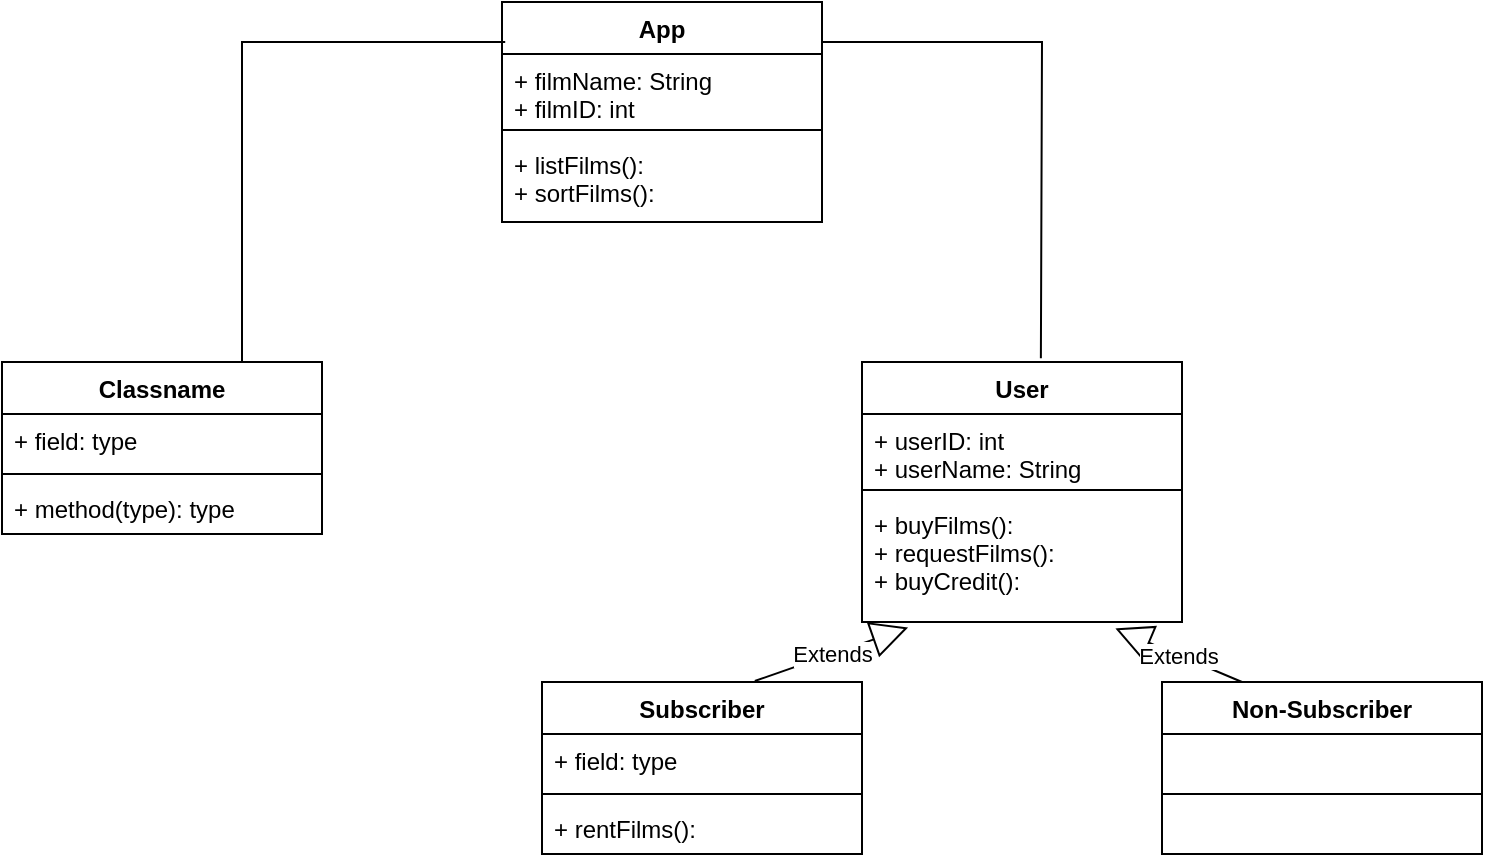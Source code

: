 <mxfile version="16.2.4" type="github">
  <diagram id="qiEBtM8c6WKFINXhQ_-S" name="Page-1">
    <mxGraphModel dx="5302" dy="1683" grid="1" gridSize="10" guides="1" tooltips="1" connect="1" arrows="1" fold="1" page="1" pageScale="1" pageWidth="850" pageHeight="1100" math="0" shadow="0">
      <root>
        <mxCell id="0" />
        <mxCell id="1" parent="0" />
        <mxCell id="bv5jGZ5BF9qDTPSGGczE-1" value="App" style="swimlane;fontStyle=1;align=center;verticalAlign=top;childLayout=stackLayout;horizontal=1;startSize=26;horizontalStack=0;resizeParent=1;resizeParentMax=0;resizeLast=0;collapsible=1;marginBottom=0;" parent="1" vertex="1">
          <mxGeometry x="-3910" y="-810" width="160" height="110" as="geometry" />
        </mxCell>
        <mxCell id="bv5jGZ5BF9qDTPSGGczE-2" value="+ filmName: String&#xa;+ filmID: int" style="text;strokeColor=none;fillColor=none;align=left;verticalAlign=top;spacingLeft=4;spacingRight=4;overflow=hidden;rotatable=0;points=[[0,0.5],[1,0.5]];portConstraint=eastwest;" parent="bv5jGZ5BF9qDTPSGGczE-1" vertex="1">
          <mxGeometry y="26" width="160" height="34" as="geometry" />
        </mxCell>
        <mxCell id="bv5jGZ5BF9qDTPSGGczE-3" value="" style="line;strokeWidth=1;fillColor=none;align=left;verticalAlign=middle;spacingTop=-1;spacingLeft=3;spacingRight=3;rotatable=0;labelPosition=right;points=[];portConstraint=eastwest;" parent="bv5jGZ5BF9qDTPSGGczE-1" vertex="1">
          <mxGeometry y="60" width="160" height="8" as="geometry" />
        </mxCell>
        <mxCell id="bv5jGZ5BF9qDTPSGGczE-4" value="+ listFilms():&#xa;+ sortFilms():" style="text;strokeColor=none;fillColor=none;align=left;verticalAlign=top;spacingLeft=4;spacingRight=4;overflow=hidden;rotatable=0;points=[[0,0.5],[1,0.5]];portConstraint=eastwest;" parent="bv5jGZ5BF9qDTPSGGczE-1" vertex="1">
          <mxGeometry y="68" width="160" height="42" as="geometry" />
        </mxCell>
        <mxCell id="bv5jGZ5BF9qDTPSGGczE-5" value="Classname" style="swimlane;fontStyle=1;align=center;verticalAlign=top;childLayout=stackLayout;horizontal=1;startSize=26;horizontalStack=0;resizeParent=1;resizeParentMax=0;resizeLast=0;collapsible=1;marginBottom=0;" parent="1" vertex="1">
          <mxGeometry x="-4160" y="-630" width="160" height="86" as="geometry" />
        </mxCell>
        <mxCell id="bv5jGZ5BF9qDTPSGGczE-6" value="+ field: type" style="text;strokeColor=none;fillColor=none;align=left;verticalAlign=top;spacingLeft=4;spacingRight=4;overflow=hidden;rotatable=0;points=[[0,0.5],[1,0.5]];portConstraint=eastwest;" parent="bv5jGZ5BF9qDTPSGGczE-5" vertex="1">
          <mxGeometry y="26" width="160" height="26" as="geometry" />
        </mxCell>
        <mxCell id="bv5jGZ5BF9qDTPSGGczE-7" value="" style="line;strokeWidth=1;fillColor=none;align=left;verticalAlign=middle;spacingTop=-1;spacingLeft=3;spacingRight=3;rotatable=0;labelPosition=right;points=[];portConstraint=eastwest;" parent="bv5jGZ5BF9qDTPSGGczE-5" vertex="1">
          <mxGeometry y="52" width="160" height="8" as="geometry" />
        </mxCell>
        <mxCell id="bv5jGZ5BF9qDTPSGGczE-8" value="+ method(type): type" style="text;strokeColor=none;fillColor=none;align=left;verticalAlign=top;spacingLeft=4;spacingRight=4;overflow=hidden;rotatable=0;points=[[0,0.5],[1,0.5]];portConstraint=eastwest;" parent="bv5jGZ5BF9qDTPSGGczE-5" vertex="1">
          <mxGeometry y="60" width="160" height="26" as="geometry" />
        </mxCell>
        <mxCell id="bv5jGZ5BF9qDTPSGGczE-9" value="User" style="swimlane;fontStyle=1;align=center;verticalAlign=top;childLayout=stackLayout;horizontal=1;startSize=26;horizontalStack=0;resizeParent=1;resizeParentMax=0;resizeLast=0;collapsible=1;marginBottom=0;" parent="1" vertex="1">
          <mxGeometry x="-3730" y="-630" width="160" height="130" as="geometry" />
        </mxCell>
        <mxCell id="bv5jGZ5BF9qDTPSGGczE-10" value="+ userID: int&#xa;+ userName: String" style="text;strokeColor=none;fillColor=none;align=left;verticalAlign=top;spacingLeft=4;spacingRight=4;overflow=hidden;rotatable=0;points=[[0,0.5],[1,0.5]];portConstraint=eastwest;" parent="bv5jGZ5BF9qDTPSGGczE-9" vertex="1">
          <mxGeometry y="26" width="160" height="34" as="geometry" />
        </mxCell>
        <mxCell id="bv5jGZ5BF9qDTPSGGczE-11" value="" style="line;strokeWidth=1;fillColor=none;align=left;verticalAlign=middle;spacingTop=-1;spacingLeft=3;spacingRight=3;rotatable=0;labelPosition=right;points=[];portConstraint=eastwest;" parent="bv5jGZ5BF9qDTPSGGczE-9" vertex="1">
          <mxGeometry y="60" width="160" height="8" as="geometry" />
        </mxCell>
        <mxCell id="bv5jGZ5BF9qDTPSGGczE-12" value="+ buyFilms():&#xa;+ requestFilms():&#xa;+ buyCredit():" style="text;strokeColor=none;fillColor=none;align=left;verticalAlign=top;spacingLeft=4;spacingRight=4;overflow=hidden;rotatable=0;points=[[0,0.5],[1,0.5]];portConstraint=eastwest;" parent="bv5jGZ5BF9qDTPSGGczE-9" vertex="1">
          <mxGeometry y="68" width="160" height="62" as="geometry" />
        </mxCell>
        <mxCell id="bv5jGZ5BF9qDTPSGGczE-13" value="Subscriber" style="swimlane;fontStyle=1;align=center;verticalAlign=top;childLayout=stackLayout;horizontal=1;startSize=26;horizontalStack=0;resizeParent=1;resizeParentMax=0;resizeLast=0;collapsible=1;marginBottom=0;" parent="1" vertex="1">
          <mxGeometry x="-3890" y="-470" width="160" height="86" as="geometry" />
        </mxCell>
        <mxCell id="bv5jGZ5BF9qDTPSGGczE-14" value="+ field: type" style="text;strokeColor=none;fillColor=none;align=left;verticalAlign=top;spacingLeft=4;spacingRight=4;overflow=hidden;rotatable=0;points=[[0,0.5],[1,0.5]];portConstraint=eastwest;" parent="bv5jGZ5BF9qDTPSGGczE-13" vertex="1">
          <mxGeometry y="26" width="160" height="26" as="geometry" />
        </mxCell>
        <mxCell id="bv5jGZ5BF9qDTPSGGczE-15" value="" style="line;strokeWidth=1;fillColor=none;align=left;verticalAlign=middle;spacingTop=-1;spacingLeft=3;spacingRight=3;rotatable=0;labelPosition=right;points=[];portConstraint=eastwest;" parent="bv5jGZ5BF9qDTPSGGczE-13" vertex="1">
          <mxGeometry y="52" width="160" height="8" as="geometry" />
        </mxCell>
        <mxCell id="bv5jGZ5BF9qDTPSGGczE-16" value="+ rentFilms():" style="text;strokeColor=none;fillColor=none;align=left;verticalAlign=top;spacingLeft=4;spacingRight=4;overflow=hidden;rotatable=0;points=[[0,0.5],[1,0.5]];portConstraint=eastwest;" parent="bv5jGZ5BF9qDTPSGGczE-13" vertex="1">
          <mxGeometry y="60" width="160" height="26" as="geometry" />
        </mxCell>
        <mxCell id="bv5jGZ5BF9qDTPSGGczE-17" value="Non-Subscriber" style="swimlane;fontStyle=1;align=center;verticalAlign=top;childLayout=stackLayout;horizontal=1;startSize=26;horizontalStack=0;resizeParent=1;resizeParentMax=0;resizeLast=0;collapsible=1;marginBottom=0;" parent="1" vertex="1">
          <mxGeometry x="-3580" y="-470" width="160" height="86" as="geometry" />
        </mxCell>
        <mxCell id="bv5jGZ5BF9qDTPSGGczE-18" value=" " style="text;strokeColor=none;fillColor=none;align=left;verticalAlign=top;spacingLeft=4;spacingRight=4;overflow=hidden;rotatable=0;points=[[0,0.5],[1,0.5]];portConstraint=eastwest;" parent="bv5jGZ5BF9qDTPSGGczE-17" vertex="1">
          <mxGeometry y="26" width="160" height="26" as="geometry" />
        </mxCell>
        <mxCell id="bv5jGZ5BF9qDTPSGGczE-19" value="" style="line;strokeWidth=1;fillColor=none;align=left;verticalAlign=middle;spacingTop=-1;spacingLeft=3;spacingRight=3;rotatable=0;labelPosition=right;points=[];portConstraint=eastwest;" parent="bv5jGZ5BF9qDTPSGGczE-17" vertex="1">
          <mxGeometry y="52" width="160" height="8" as="geometry" />
        </mxCell>
        <mxCell id="bv5jGZ5BF9qDTPSGGczE-20" value=" " style="text;strokeColor=none;fillColor=none;align=left;verticalAlign=top;spacingLeft=4;spacingRight=4;overflow=hidden;rotatable=0;points=[[0,0.5],[1,0.5]];portConstraint=eastwest;" parent="bv5jGZ5BF9qDTPSGGczE-17" vertex="1">
          <mxGeometry y="60" width="160" height="26" as="geometry" />
        </mxCell>
        <mxCell id="bv5jGZ5BF9qDTPSGGczE-22" value="Extends" style="endArrow=block;endSize=16;endFill=0;html=1;rounded=0;entryX=0.144;entryY=1.044;entryDx=0;entryDy=0;entryPerimeter=0;exitX=0.665;exitY=-0.006;exitDx=0;exitDy=0;exitPerimeter=0;" parent="1" source="bv5jGZ5BF9qDTPSGGczE-13" target="bv5jGZ5BF9qDTPSGGczE-12" edge="1">
          <mxGeometry width="160" relative="1" as="geometry">
            <mxPoint x="-3880" y="-330" as="sourcePoint" />
            <mxPoint x="-3720" y="-330" as="targetPoint" />
          </mxGeometry>
        </mxCell>
        <mxCell id="bv5jGZ5BF9qDTPSGGczE-23" value="Extends" style="endArrow=block;endSize=16;endFill=0;html=1;rounded=0;entryX=0.792;entryY=1.052;entryDx=0;entryDy=0;entryPerimeter=0;exitX=0.25;exitY=0;exitDx=0;exitDy=0;" parent="1" source="bv5jGZ5BF9qDTPSGGczE-17" target="bv5jGZ5BF9qDTPSGGczE-12" edge="1">
          <mxGeometry width="160" relative="1" as="geometry">
            <mxPoint x="-3740" y="-472.73" as="sourcePoint" />
            <mxPoint x="-3636.96" y="-500.002" as="targetPoint" />
          </mxGeometry>
        </mxCell>
        <mxCell id="bv5jGZ5BF9qDTPSGGczE-24" value="" style="endArrow=none;html=1;rounded=0;entryX=0.01;entryY=0.182;entryDx=0;entryDy=0;entryPerimeter=0;exitX=0.75;exitY=0;exitDx=0;exitDy=0;" parent="1" source="bv5jGZ5BF9qDTPSGGczE-5" target="bv5jGZ5BF9qDTPSGGczE-1" edge="1">
          <mxGeometry relative="1" as="geometry">
            <mxPoint x="-4070" y="-680" as="sourcePoint" />
            <mxPoint x="-3910" y="-680" as="targetPoint" />
            <Array as="points">
              <mxPoint x="-4040" y="-790" />
            </Array>
          </mxGeometry>
        </mxCell>
        <mxCell id="bv5jGZ5BF9qDTPSGGczE-25" value="" style="endArrow=none;html=1;rounded=0;exitX=0.559;exitY=-0.014;exitDx=0;exitDy=0;exitPerimeter=0;entryX=1;entryY=0.182;entryDx=0;entryDy=0;entryPerimeter=0;" parent="1" source="bv5jGZ5BF9qDTPSGGczE-9" target="bv5jGZ5BF9qDTPSGGczE-1" edge="1">
          <mxGeometry relative="1" as="geometry">
            <mxPoint x="-3881.6" y="-630" as="sourcePoint" />
            <mxPoint x="-3730" y="-790" as="targetPoint" />
            <Array as="points">
              <mxPoint x="-3640" y="-790" />
            </Array>
          </mxGeometry>
        </mxCell>
      </root>
    </mxGraphModel>
  </diagram>
</mxfile>
